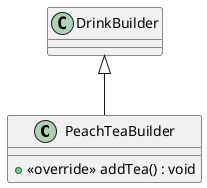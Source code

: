 @startuml
class PeachTeaBuilder {
    + <<override>> addTea() : void
}
DrinkBuilder <|-- PeachTeaBuilder
@enduml
